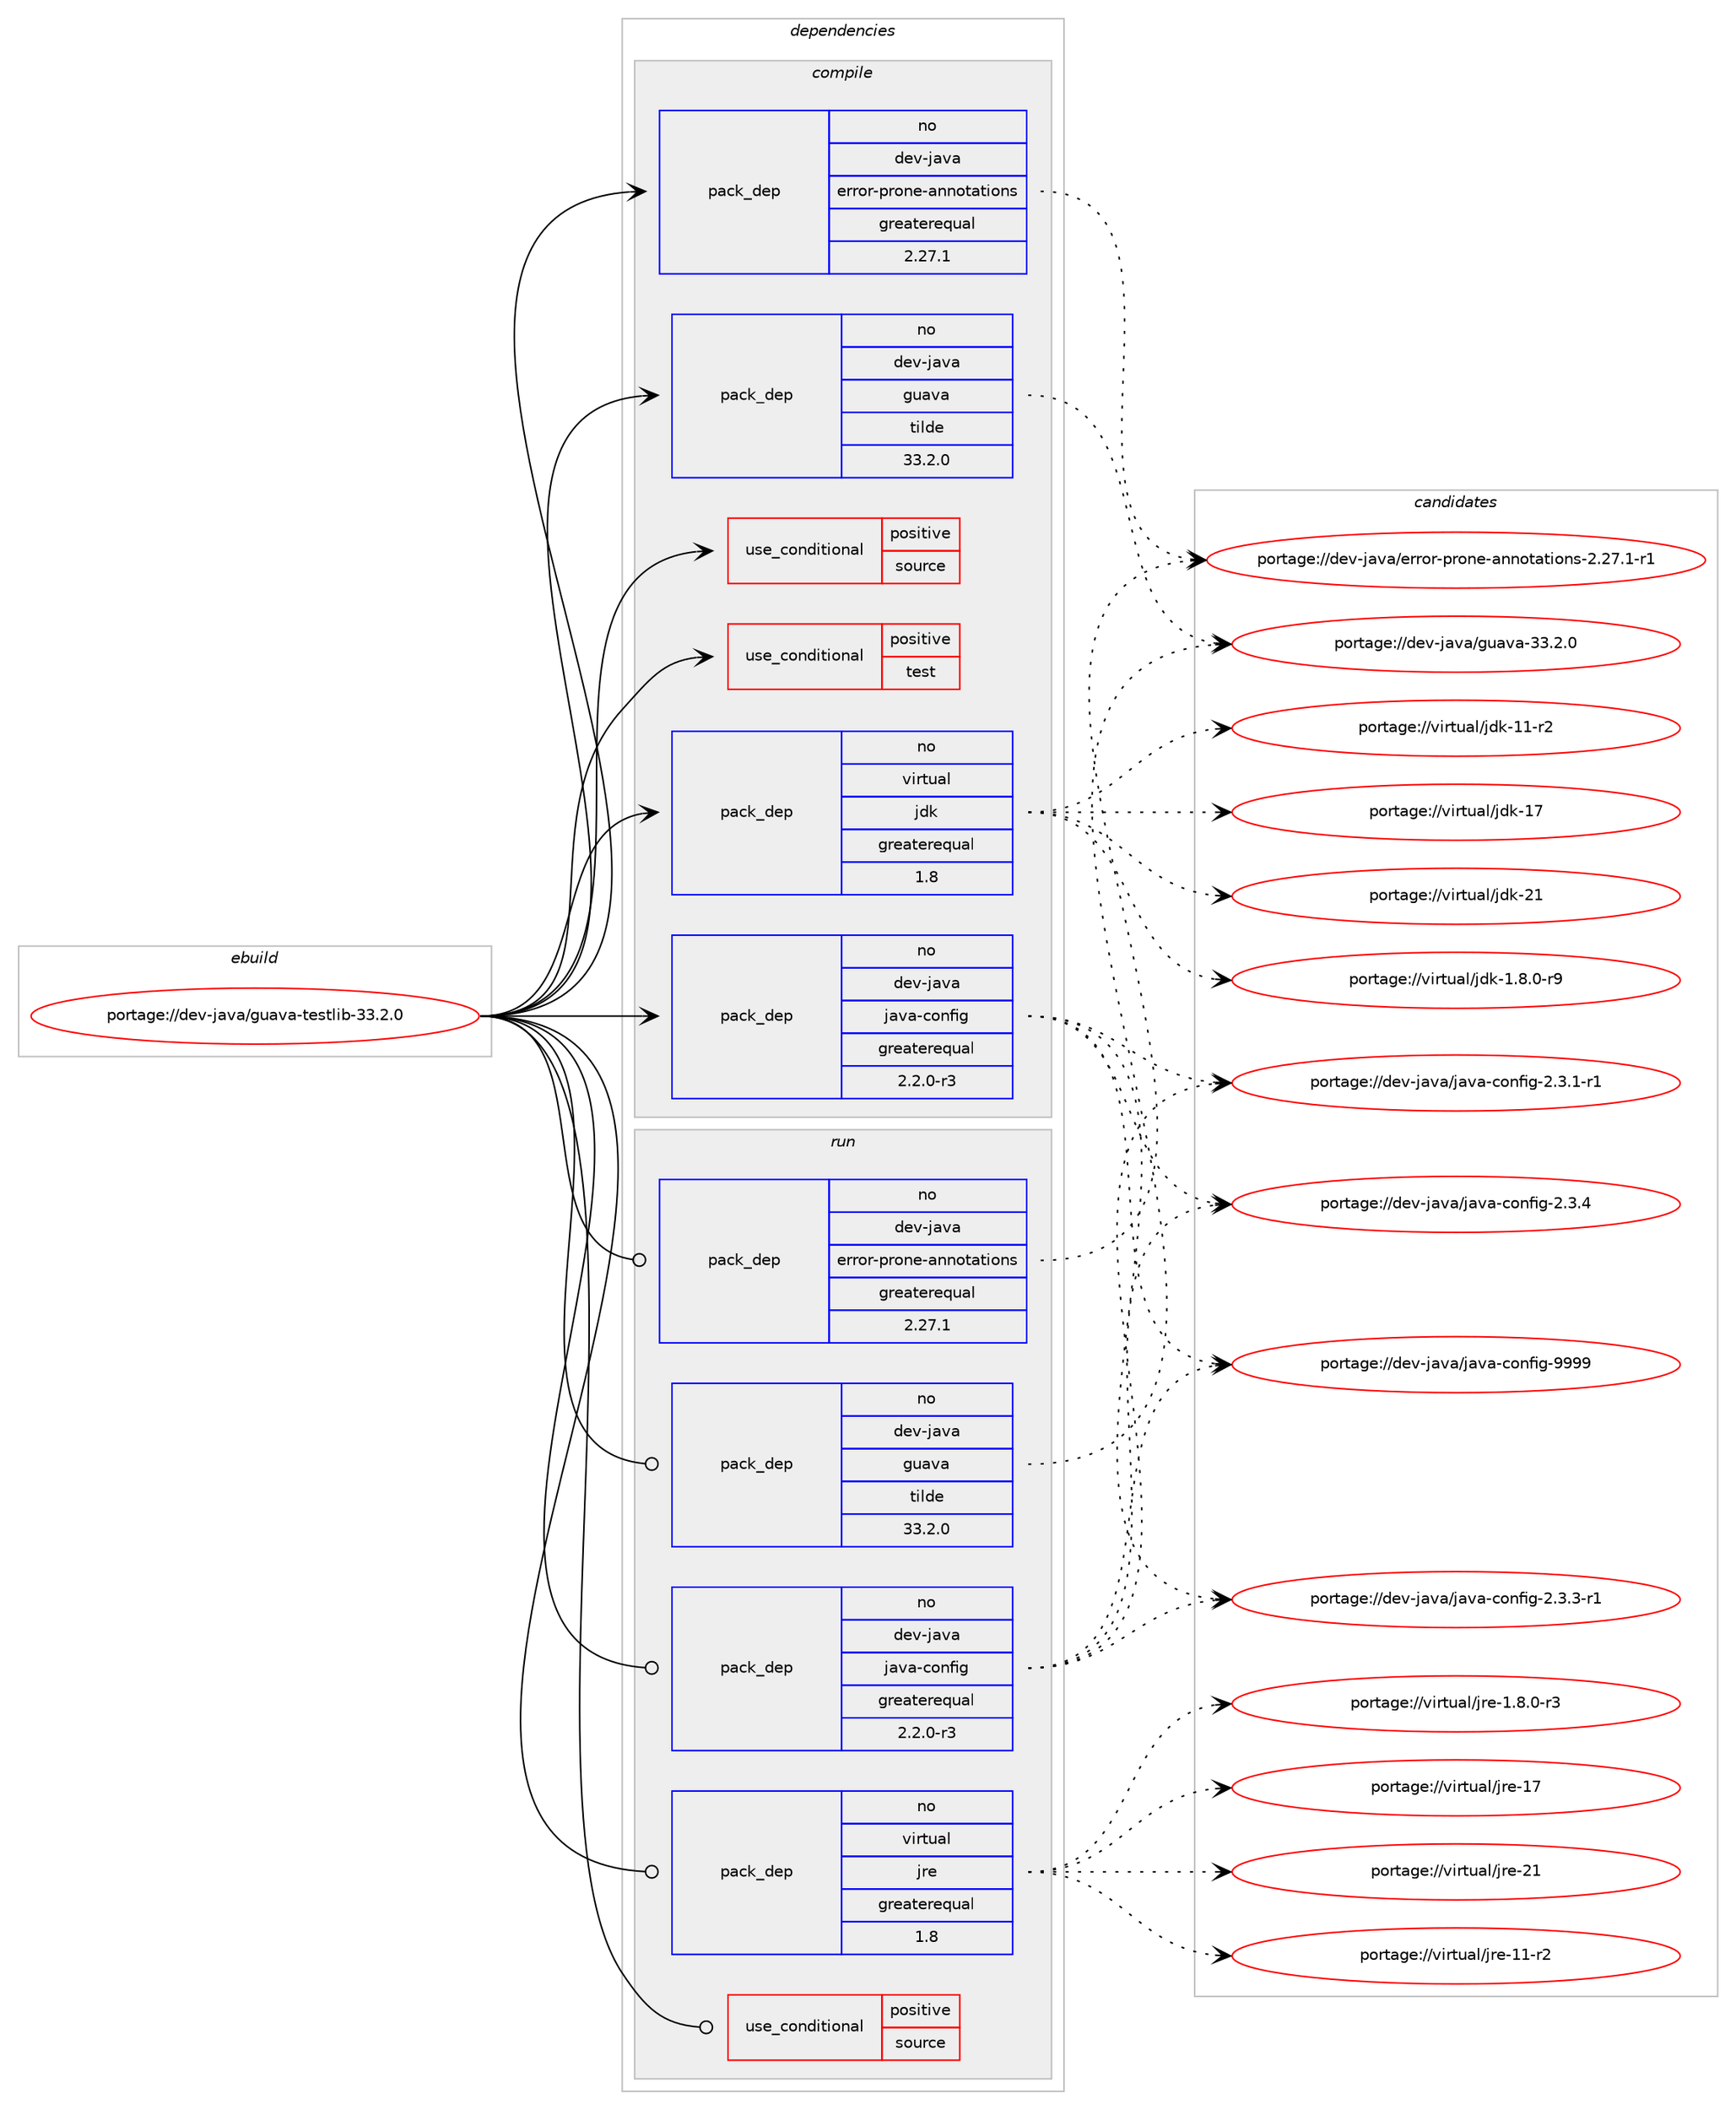 digraph prolog {

# *************
# Graph options
# *************

newrank=true;
concentrate=true;
compound=true;
graph [rankdir=LR,fontname=Helvetica,fontsize=10,ranksep=1.5];#, ranksep=2.5, nodesep=0.2];
edge  [arrowhead=vee];
node  [fontname=Helvetica,fontsize=10];

# **********
# The ebuild
# **********

subgraph cluster_leftcol {
color=gray;
rank=same;
label=<<i>ebuild</i>>;
id [label="portage://dev-java/guava-testlib-33.2.0", color=red, width=4, href="../dev-java/guava-testlib-33.2.0.svg"];
}

# ****************
# The dependencies
# ****************

subgraph cluster_midcol {
color=gray;
label=<<i>dependencies</i>>;
subgraph cluster_compile {
fillcolor="#eeeeee";
style=filled;
label=<<i>compile</i>>;
subgraph cond21103 {
dependency47563 [label=<<TABLE BORDER="0" CELLBORDER="1" CELLSPACING="0" CELLPADDING="4"><TR><TD ROWSPAN="3" CELLPADDING="10">use_conditional</TD></TR><TR><TD>positive</TD></TR><TR><TD>source</TD></TR></TABLE>>, shape=none, color=red];
# *** BEGIN UNKNOWN DEPENDENCY TYPE (TODO) ***
# dependency47563 -> package_dependency(portage://dev-java/guava-testlib-33.2.0,install,no,app-arch,zip,none,[,,],[],[])
# *** END UNKNOWN DEPENDENCY TYPE (TODO) ***

}
id:e -> dependency47563:w [weight=20,style="solid",arrowhead="vee"];
subgraph cond21104 {
dependency47564 [label=<<TABLE BORDER="0" CELLBORDER="1" CELLSPACING="0" CELLPADDING="4"><TR><TD ROWSPAN="3" CELLPADDING="10">use_conditional</TD></TR><TR><TD>positive</TD></TR><TR><TD>test</TD></TR></TABLE>>, shape=none, color=red];
# *** BEGIN UNKNOWN DEPENDENCY TYPE (TODO) ***
# dependency47564 -> package_dependency(portage://dev-java/guava-testlib-33.2.0,install,no,dev-java,junit,none,[,,],[slot(4)],[])
# *** END UNKNOWN DEPENDENCY TYPE (TODO) ***

}
id:e -> dependency47564:w [weight=20,style="solid",arrowhead="vee"];
# *** BEGIN UNKNOWN DEPENDENCY TYPE (TODO) ***
# id -> package_dependency(portage://dev-java/guava-testlib-33.2.0,install,no,dev-java,checker-framework-qual,none,[,,],[slot(0)],[])
# *** END UNKNOWN DEPENDENCY TYPE (TODO) ***

subgraph pack25436 {
dependency47565 [label=<<TABLE BORDER="0" CELLBORDER="1" CELLSPACING="0" CELLPADDING="4" WIDTH="220"><TR><TD ROWSPAN="6" CELLPADDING="30">pack_dep</TD></TR><TR><TD WIDTH="110">no</TD></TR><TR><TD>dev-java</TD></TR><TR><TD>error-prone-annotations</TD></TR><TR><TD>greaterequal</TD></TR><TR><TD>2.27.1</TD></TR></TABLE>>, shape=none, color=blue];
}
id:e -> dependency47565:w [weight=20,style="solid",arrowhead="vee"];
subgraph pack25437 {
dependency47566 [label=<<TABLE BORDER="0" CELLBORDER="1" CELLSPACING="0" CELLPADDING="4" WIDTH="220"><TR><TD ROWSPAN="6" CELLPADDING="30">pack_dep</TD></TR><TR><TD WIDTH="110">no</TD></TR><TR><TD>dev-java</TD></TR><TR><TD>guava</TD></TR><TR><TD>tilde</TD></TR><TR><TD>33.2.0</TD></TR></TABLE>>, shape=none, color=blue];
}
id:e -> dependency47566:w [weight=20,style="solid",arrowhead="vee"];
# *** BEGIN UNKNOWN DEPENDENCY TYPE (TODO) ***
# id -> package_dependency(portage://dev-java/guava-testlib-33.2.0,install,no,dev-java,j2objc-annotations,none,[,,],[slot(0)],[])
# *** END UNKNOWN DEPENDENCY TYPE (TODO) ***

subgraph pack25438 {
dependency47567 [label=<<TABLE BORDER="0" CELLBORDER="1" CELLSPACING="0" CELLPADDING="4" WIDTH="220"><TR><TD ROWSPAN="6" CELLPADDING="30">pack_dep</TD></TR><TR><TD WIDTH="110">no</TD></TR><TR><TD>dev-java</TD></TR><TR><TD>java-config</TD></TR><TR><TD>greaterequal</TD></TR><TR><TD>2.2.0-r3</TD></TR></TABLE>>, shape=none, color=blue];
}
id:e -> dependency47567:w [weight=20,style="solid",arrowhead="vee"];
# *** BEGIN UNKNOWN DEPENDENCY TYPE (TODO) ***
# id -> package_dependency(portage://dev-java/guava-testlib-33.2.0,install,no,dev-java,jsr305,none,[,,],[slot(0)],[])
# *** END UNKNOWN DEPENDENCY TYPE (TODO) ***

# *** BEGIN UNKNOWN DEPENDENCY TYPE (TODO) ***
# id -> package_dependency(portage://dev-java/guava-testlib-33.2.0,install,no,dev-java,junit,none,[,,],[slot(4)],[])
# *** END UNKNOWN DEPENDENCY TYPE (TODO) ***

subgraph pack25439 {
dependency47568 [label=<<TABLE BORDER="0" CELLBORDER="1" CELLSPACING="0" CELLPADDING="4" WIDTH="220"><TR><TD ROWSPAN="6" CELLPADDING="30">pack_dep</TD></TR><TR><TD WIDTH="110">no</TD></TR><TR><TD>virtual</TD></TR><TR><TD>jdk</TD></TR><TR><TD>greaterequal</TD></TR><TR><TD>1.8</TD></TR></TABLE>>, shape=none, color=blue];
}
id:e -> dependency47568:w [weight=20,style="solid",arrowhead="vee"];
}
subgraph cluster_compileandrun {
fillcolor="#eeeeee";
style=filled;
label=<<i>compile and run</i>>;
}
subgraph cluster_run {
fillcolor="#eeeeee";
style=filled;
label=<<i>run</i>>;
subgraph cond21105 {
dependency47569 [label=<<TABLE BORDER="0" CELLBORDER="1" CELLSPACING="0" CELLPADDING="4"><TR><TD ROWSPAN="3" CELLPADDING="10">use_conditional</TD></TR><TR><TD>positive</TD></TR><TR><TD>source</TD></TR></TABLE>>, shape=none, color=red];
# *** BEGIN UNKNOWN DEPENDENCY TYPE (TODO) ***
# dependency47569 -> package_dependency(portage://dev-java/guava-testlib-33.2.0,run,no,app-arch,zip,none,[,,],[],[])
# *** END UNKNOWN DEPENDENCY TYPE (TODO) ***

}
id:e -> dependency47569:w [weight=20,style="solid",arrowhead="odot"];
subgraph pack25440 {
dependency47570 [label=<<TABLE BORDER="0" CELLBORDER="1" CELLSPACING="0" CELLPADDING="4" WIDTH="220"><TR><TD ROWSPAN="6" CELLPADDING="30">pack_dep</TD></TR><TR><TD WIDTH="110">no</TD></TR><TR><TD>dev-java</TD></TR><TR><TD>error-prone-annotations</TD></TR><TR><TD>greaterequal</TD></TR><TR><TD>2.27.1</TD></TR></TABLE>>, shape=none, color=blue];
}
id:e -> dependency47570:w [weight=20,style="solid",arrowhead="odot"];
subgraph pack25441 {
dependency47571 [label=<<TABLE BORDER="0" CELLBORDER="1" CELLSPACING="0" CELLPADDING="4" WIDTH="220"><TR><TD ROWSPAN="6" CELLPADDING="30">pack_dep</TD></TR><TR><TD WIDTH="110">no</TD></TR><TR><TD>dev-java</TD></TR><TR><TD>guava</TD></TR><TR><TD>tilde</TD></TR><TR><TD>33.2.0</TD></TR></TABLE>>, shape=none, color=blue];
}
id:e -> dependency47571:w [weight=20,style="solid",arrowhead="odot"];
subgraph pack25442 {
dependency47572 [label=<<TABLE BORDER="0" CELLBORDER="1" CELLSPACING="0" CELLPADDING="4" WIDTH="220"><TR><TD ROWSPAN="6" CELLPADDING="30">pack_dep</TD></TR><TR><TD WIDTH="110">no</TD></TR><TR><TD>dev-java</TD></TR><TR><TD>java-config</TD></TR><TR><TD>greaterequal</TD></TR><TR><TD>2.2.0-r3</TD></TR></TABLE>>, shape=none, color=blue];
}
id:e -> dependency47572:w [weight=20,style="solid",arrowhead="odot"];
# *** BEGIN UNKNOWN DEPENDENCY TYPE (TODO) ***
# id -> package_dependency(portage://dev-java/guava-testlib-33.2.0,run,no,dev-java,jsr305,none,[,,],[slot(0)],[])
# *** END UNKNOWN DEPENDENCY TYPE (TODO) ***

# *** BEGIN UNKNOWN DEPENDENCY TYPE (TODO) ***
# id -> package_dependency(portage://dev-java/guava-testlib-33.2.0,run,no,dev-java,junit,none,[,,],[slot(4)],[])
# *** END UNKNOWN DEPENDENCY TYPE (TODO) ***

subgraph pack25443 {
dependency47573 [label=<<TABLE BORDER="0" CELLBORDER="1" CELLSPACING="0" CELLPADDING="4" WIDTH="220"><TR><TD ROWSPAN="6" CELLPADDING="30">pack_dep</TD></TR><TR><TD WIDTH="110">no</TD></TR><TR><TD>virtual</TD></TR><TR><TD>jre</TD></TR><TR><TD>greaterequal</TD></TR><TR><TD>1.8</TD></TR></TABLE>>, shape=none, color=blue];
}
id:e -> dependency47573:w [weight=20,style="solid",arrowhead="odot"];
}
}

# **************
# The candidates
# **************

subgraph cluster_choices {
rank=same;
color=gray;
label=<<i>candidates</i>>;

subgraph choice25436 {
color=black;
nodesep=1;
choice1001011184510697118974710111411411111445112114111110101459711011011111697116105111110115455046505546494511449 [label="portage://dev-java/error-prone-annotations-2.27.1-r1", color=red, width=4,href="../dev-java/error-prone-annotations-2.27.1-r1.svg"];
dependency47565:e -> choice1001011184510697118974710111411411111445112114111110101459711011011111697116105111110115455046505546494511449:w [style=dotted,weight="100"];
}
subgraph choice25437 {
color=black;
nodesep=1;
choice10010111845106971189747103117971189745515146504648 [label="portage://dev-java/guava-33.2.0", color=red, width=4,href="../dev-java/guava-33.2.0.svg"];
dependency47566:e -> choice10010111845106971189747103117971189745515146504648:w [style=dotted,weight="100"];
}
subgraph choice25438 {
color=black;
nodesep=1;
choice10010111845106971189747106971189745991111101021051034550465146494511449 [label="portage://dev-java/java-config-2.3.1-r1", color=red, width=4,href="../dev-java/java-config-2.3.1-r1.svg"];
choice10010111845106971189747106971189745991111101021051034550465146514511449 [label="portage://dev-java/java-config-2.3.3-r1", color=red, width=4,href="../dev-java/java-config-2.3.3-r1.svg"];
choice1001011184510697118974710697118974599111110102105103455046514652 [label="portage://dev-java/java-config-2.3.4", color=red, width=4,href="../dev-java/java-config-2.3.4.svg"];
choice10010111845106971189747106971189745991111101021051034557575757 [label="portage://dev-java/java-config-9999", color=red, width=4,href="../dev-java/java-config-9999.svg"];
dependency47567:e -> choice10010111845106971189747106971189745991111101021051034550465146494511449:w [style=dotted,weight="100"];
dependency47567:e -> choice10010111845106971189747106971189745991111101021051034550465146514511449:w [style=dotted,weight="100"];
dependency47567:e -> choice1001011184510697118974710697118974599111110102105103455046514652:w [style=dotted,weight="100"];
dependency47567:e -> choice10010111845106971189747106971189745991111101021051034557575757:w [style=dotted,weight="100"];
}
subgraph choice25439 {
color=black;
nodesep=1;
choice11810511411611797108471061001074549465646484511457 [label="portage://virtual/jdk-1.8.0-r9", color=red, width=4,href="../virtual/jdk-1.8.0-r9.svg"];
choice11810511411611797108471061001074549494511450 [label="portage://virtual/jdk-11-r2", color=red, width=4,href="../virtual/jdk-11-r2.svg"];
choice1181051141161179710847106100107454955 [label="portage://virtual/jdk-17", color=red, width=4,href="../virtual/jdk-17.svg"];
choice1181051141161179710847106100107455049 [label="portage://virtual/jdk-21", color=red, width=4,href="../virtual/jdk-21.svg"];
dependency47568:e -> choice11810511411611797108471061001074549465646484511457:w [style=dotted,weight="100"];
dependency47568:e -> choice11810511411611797108471061001074549494511450:w [style=dotted,weight="100"];
dependency47568:e -> choice1181051141161179710847106100107454955:w [style=dotted,weight="100"];
dependency47568:e -> choice1181051141161179710847106100107455049:w [style=dotted,weight="100"];
}
subgraph choice25440 {
color=black;
nodesep=1;
choice1001011184510697118974710111411411111445112114111110101459711011011111697116105111110115455046505546494511449 [label="portage://dev-java/error-prone-annotations-2.27.1-r1", color=red, width=4,href="../dev-java/error-prone-annotations-2.27.1-r1.svg"];
dependency47570:e -> choice1001011184510697118974710111411411111445112114111110101459711011011111697116105111110115455046505546494511449:w [style=dotted,weight="100"];
}
subgraph choice25441 {
color=black;
nodesep=1;
choice10010111845106971189747103117971189745515146504648 [label="portage://dev-java/guava-33.2.0", color=red, width=4,href="../dev-java/guava-33.2.0.svg"];
dependency47571:e -> choice10010111845106971189747103117971189745515146504648:w [style=dotted,weight="100"];
}
subgraph choice25442 {
color=black;
nodesep=1;
choice10010111845106971189747106971189745991111101021051034550465146494511449 [label="portage://dev-java/java-config-2.3.1-r1", color=red, width=4,href="../dev-java/java-config-2.3.1-r1.svg"];
choice10010111845106971189747106971189745991111101021051034550465146514511449 [label="portage://dev-java/java-config-2.3.3-r1", color=red, width=4,href="../dev-java/java-config-2.3.3-r1.svg"];
choice1001011184510697118974710697118974599111110102105103455046514652 [label="portage://dev-java/java-config-2.3.4", color=red, width=4,href="../dev-java/java-config-2.3.4.svg"];
choice10010111845106971189747106971189745991111101021051034557575757 [label="portage://dev-java/java-config-9999", color=red, width=4,href="../dev-java/java-config-9999.svg"];
dependency47572:e -> choice10010111845106971189747106971189745991111101021051034550465146494511449:w [style=dotted,weight="100"];
dependency47572:e -> choice10010111845106971189747106971189745991111101021051034550465146514511449:w [style=dotted,weight="100"];
dependency47572:e -> choice1001011184510697118974710697118974599111110102105103455046514652:w [style=dotted,weight="100"];
dependency47572:e -> choice10010111845106971189747106971189745991111101021051034557575757:w [style=dotted,weight="100"];
}
subgraph choice25443 {
color=black;
nodesep=1;
choice11810511411611797108471061141014549465646484511451 [label="portage://virtual/jre-1.8.0-r3", color=red, width=4,href="../virtual/jre-1.8.0-r3.svg"];
choice11810511411611797108471061141014549494511450 [label="portage://virtual/jre-11-r2", color=red, width=4,href="../virtual/jre-11-r2.svg"];
choice1181051141161179710847106114101454955 [label="portage://virtual/jre-17", color=red, width=4,href="../virtual/jre-17.svg"];
choice1181051141161179710847106114101455049 [label="portage://virtual/jre-21", color=red, width=4,href="../virtual/jre-21.svg"];
dependency47573:e -> choice11810511411611797108471061141014549465646484511451:w [style=dotted,weight="100"];
dependency47573:e -> choice11810511411611797108471061141014549494511450:w [style=dotted,weight="100"];
dependency47573:e -> choice1181051141161179710847106114101454955:w [style=dotted,weight="100"];
dependency47573:e -> choice1181051141161179710847106114101455049:w [style=dotted,weight="100"];
}
}

}
